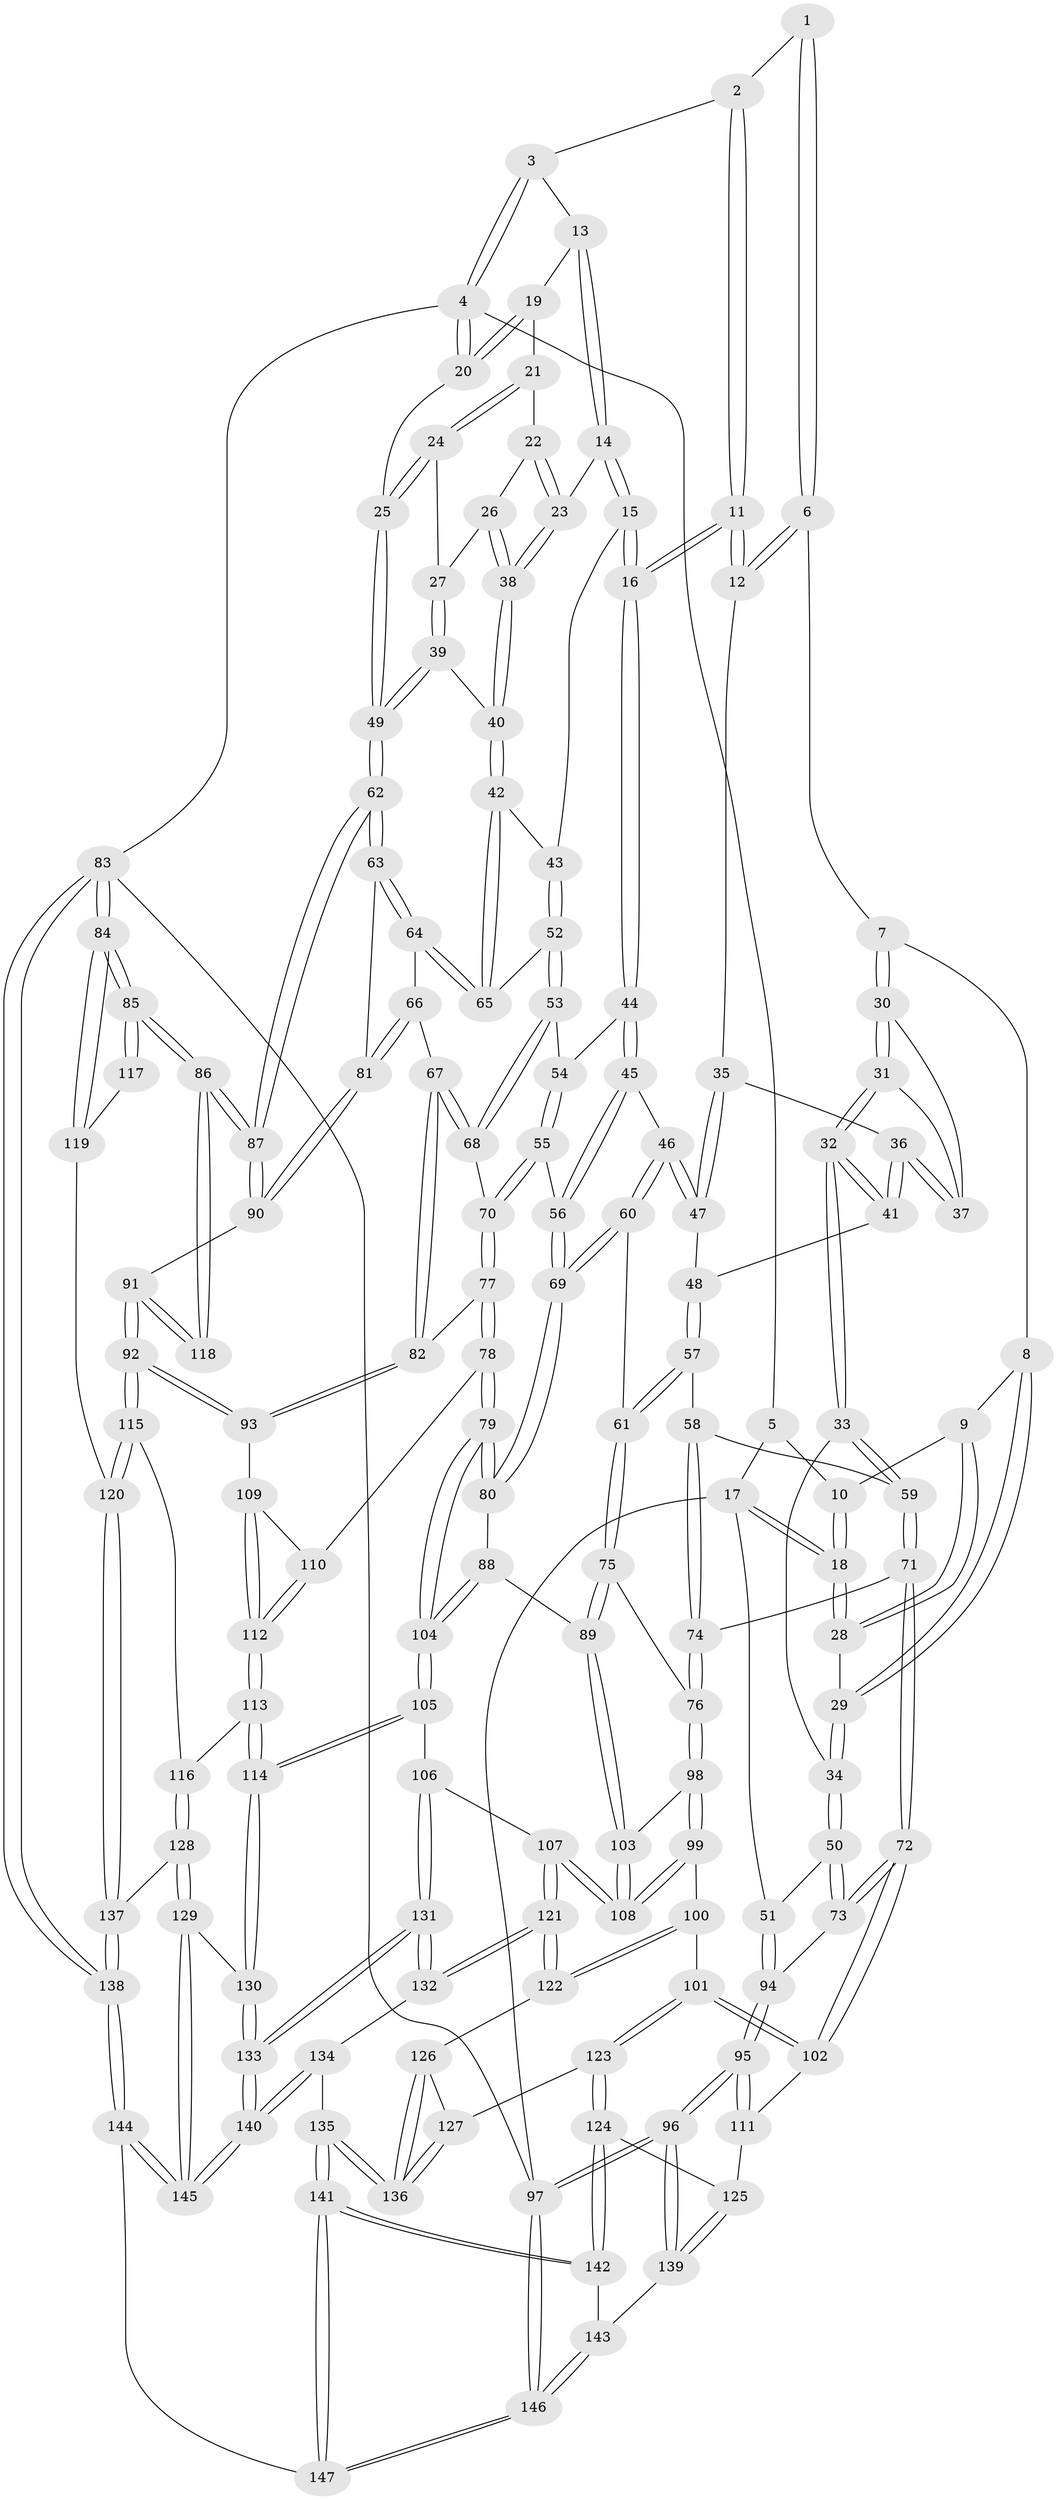 // Generated by graph-tools (version 1.1) at 2025/17/03/09/25 04:17:15]
// undirected, 147 vertices, 364 edges
graph export_dot {
graph [start="1"]
  node [color=gray90,style=filled];
  1 [pos="+0.3205296173866856+0"];
  2 [pos="+0.5754956056675194+0"];
  3 [pos="+0.8098971501980742+0"];
  4 [pos="+1+0"];
  5 [pos="+0.138802204820092+0"];
  6 [pos="+0.3018331136362419+0.0646974298811131"];
  7 [pos="+0.23107812120891505+0.1449585521043913"];
  8 [pos="+0.1891713820709294+0.15361640073966457"];
  9 [pos="+0.1554139967186678+0.14580838121034642"];
  10 [pos="+0.08954607164589282+0.11152731296900356"];
  11 [pos="+0.5960382580761773+0.20857813680525578"];
  12 [pos="+0.45590072310715524+0.22048411167415782"];
  13 [pos="+0.8548000565121998+0.07391072424406595"];
  14 [pos="+0.7336604878414101+0.210891126213265"];
  15 [pos="+0.6767551991447556+0.23307578938344264"];
  16 [pos="+0.6308435074755845+0.24036032102385155"];
  17 [pos="+0+0.22707860047831416"];
  18 [pos="+0+0.22126551809479564"];
  19 [pos="+0.8630575485593549+0.07884463458889987"];
  20 [pos="+1+0"];
  21 [pos="+0.9019208590101868+0.1145190331221067"];
  22 [pos="+0.9054424638919688+0.1861045206515496"];
  23 [pos="+0.8578406692529204+0.2594794165602438"];
  24 [pos="+1+0.19957774028849898"];
  25 [pos="+1+0.20676707185305346"];
  26 [pos="+0.9594365800267367+0.24819181140031654"];
  27 [pos="+0.9768341832068365+0.24447373008974302"];
  28 [pos="+0.05084464264344364+0.2709572358873231"];
  29 [pos="+0.12879595149051176+0.3071889334841169"];
  30 [pos="+0.238476726920388+0.16830011323412"];
  31 [pos="+0.24598254224479785+0.26350228061250486"];
  32 [pos="+0.22847397595736996+0.3637457326660296"];
  33 [pos="+0.2129581234190755+0.3816429477099251"];
  34 [pos="+0.18403735294148404+0.377793962302184"];
  35 [pos="+0.4497172554845439+0.22673178413872844"];
  36 [pos="+0.38914532502668253+0.26737678996752356"];
  37 [pos="+0.3347902992401161+0.24726657972477484"];
  38 [pos="+0.892458295819484+0.2874159544785718"];
  39 [pos="+0.958603417954438+0.36918444028080033"];
  40 [pos="+0.898856272642979+0.3721902279073087"];
  41 [pos="+0.35889355028064746+0.309174771222896"];
  42 [pos="+0.892304441258263+0.38029195241278735"];
  43 [pos="+0.7685118548625302+0.31431199586023656"];
  44 [pos="+0.6303927199657432+0.24840376037054987"];
  45 [pos="+0.5950532305178986+0.3545739897232105"];
  46 [pos="+0.5399529431394006+0.4181436131245312"];
  47 [pos="+0.44222781136897676+0.37017897831807467"];
  48 [pos="+0.39516554404858156+0.39936959783416015"];
  49 [pos="+1+0.3866739740560011"];
  50 [pos="+0.11587629397253206+0.42575151550238954"];
  51 [pos="+0+0.3638592189368136"];
  52 [pos="+0.8206778503765887+0.4335501260296867"];
  53 [pos="+0.8120045330137164+0.43994887601845356"];
  54 [pos="+0.7275600009463012+0.3878555730427245"];
  55 [pos="+0.6994234978241317+0.5084680871695642"];
  56 [pos="+0.6843541586435464+0.50741958892447"];
  57 [pos="+0.38206067146756745+0.4675255314544377"];
  58 [pos="+0.23518161572830398+0.40802307348765793"];
  59 [pos="+0.22657875963224333+0.402143511510463"];
  60 [pos="+0.51096197021126+0.4785259339204686"];
  61 [pos="+0.4016958219940185+0.49564446190342754"];
  62 [pos="+1+0.5484260804663577"];
  63 [pos="+0.996091994988099+0.5278243674731522"];
  64 [pos="+0.9419841486819202+0.5023509775191566"];
  65 [pos="+0.8823098085663551+0.40402164834172793"];
  66 [pos="+0.861591810461935+0.5402134537704303"];
  67 [pos="+0.830686226635256+0.546872716938838"];
  68 [pos="+0.7900416842685549+0.49592306459524044"];
  69 [pos="+0.5792789008654103+0.5801262092151505"];
  70 [pos="+0.7151633383463049+0.5141742171065258"];
  71 [pos="+0.19339288326099055+0.5777815592446421"];
  72 [pos="+0.13728640546880938+0.6299147269622531"];
  73 [pos="+0.07913380890348382+0.5543565881639289"];
  74 [pos="+0.2920214180106483+0.5640565161328014"];
  75 [pos="+0.37744107017199996+0.5592948833615925"];
  76 [pos="+0.35412405932763313+0.582501722538338"];
  77 [pos="+0.7313481065277828+0.6021660365518254"];
  78 [pos="+0.6515605756753424+0.6623921829207293"];
  79 [pos="+0.6484558328118153+0.6619088630229802"];
  80 [pos="+0.5787818196705407+0.5887958863492226"];
  81 [pos="+0.9180771578256349+0.6007121303467734"];
  82 [pos="+0.8202864128603713+0.6380967794871267"];
  83 [pos="+1+1"];
  84 [pos="+1+1"];
  85 [pos="+1+0.9730864308169568"];
  86 [pos="+1+0.6461583234391551"];
  87 [pos="+1+0.6439367697092248"];
  88 [pos="+0.5127303063562473+0.6407104010235678"];
  89 [pos="+0.5090293094404785+0.6420812431737928"];
  90 [pos="+0.8960338530862547+0.6400063733255846"];
  91 [pos="+0.8480872208424227+0.6780486311824621"];
  92 [pos="+0.8433335490913458+0.6787191358881018"];
  93 [pos="+0.835239912178839+0.6708649281317104"];
  94 [pos="+0+0.50670759120073"];
  95 [pos="+0+0.7310697315006569"];
  96 [pos="+0+0.9153907795234214"];
  97 [pos="+0+1"];
  98 [pos="+0.3400594215755102+0.6788154292725603"];
  99 [pos="+0.30212009424302316+0.7219422757851992"];
  100 [pos="+0.29841815500769703+0.7255550402879668"];
  101 [pos="+0.17000462352385468+0.7254712389569348"];
  102 [pos="+0.13840174247895456+0.6937545085159224"];
  103 [pos="+0.4619933499388609+0.7006910041840417"];
  104 [pos="+0.584865142505858+0.7723231771481109"];
  105 [pos="+0.5805574558028994+0.7921016372415373"];
  106 [pos="+0.5439649312382651+0.8037847364059533"];
  107 [pos="+0.48494402908769035+0.7871051263376965"];
  108 [pos="+0.48094463212115507+0.776467239323402"];
  109 [pos="+0.7758558721719169+0.6817812419217965"];
  110 [pos="+0.664124692386574+0.6724065107156902"];
  111 [pos="+0+0.7309731689295494"];
  112 [pos="+0.706564084559897+0.7448472036547634"];
  113 [pos="+0.7203652468698214+0.8004708403431522"];
  114 [pos="+0.6423304868844713+0.8278402476224755"];
  115 [pos="+0.8159944777986884+0.8066725234184112"];
  116 [pos="+0.7392047357081438+0.8055379073555022"];
  117 [pos="+0.9382514434397808+0.747866039903779"];
  118 [pos="+0.9128289223985007+0.7038961016843202"];
  119 [pos="+0.8721087653720291+0.835731382215288"];
  120 [pos="+0.8190168092493206+0.810565260024706"];
  121 [pos="+0.4000761399757929+0.849564007429699"];
  122 [pos="+0.34366013721021127+0.8155386502917961"];
  123 [pos="+0.15980756176154526+0.8522124489413693"];
  124 [pos="+0.15813472008562368+0.8547677653604296"];
  125 [pos="+0.059592181622287105+0.8828844101685133"];
  126 [pos="+0.3082869881690119+0.8521217013336209"];
  127 [pos="+0.23938029788298495+0.8800264228606115"];
  128 [pos="+0.7176895128317166+0.9382874226462534"];
  129 [pos="+0.6970626146854964+0.9464367827473477"];
  130 [pos="+0.6431700233169133+0.8635804468643409"];
  131 [pos="+0.5272595715019723+0.9107184747434879"];
  132 [pos="+0.40331591878774575+0.868054974125627"];
  133 [pos="+0.5470206057693198+0.9753706516622112"];
  134 [pos="+0.4017519428252563+0.8782637932412134"];
  135 [pos="+0.32240779508150036+1"];
  136 [pos="+0.3054053135226311+0.9895289696391605"];
  137 [pos="+0.7810554638411439+0.9364952568730703"];
  138 [pos="+1+1"];
  139 [pos="+0.032515662456178075+0.9065105068106393"];
  140 [pos="+0.5429270875225937+1"];
  141 [pos="+0.32147731929351064+1"];
  142 [pos="+0.16154797959592626+0.9226258286102512"];
  143 [pos="+0.0936786331937994+1"];
  144 [pos="+0.5605011410324581+1"];
  145 [pos="+0.5607073093509454+1"];
  146 [pos="+0.057739338712282214+1"];
  147 [pos="+0.3535767610804973+1"];
  1 -- 2;
  1 -- 6;
  1 -- 6;
  2 -- 3;
  2 -- 11;
  2 -- 11;
  3 -- 4;
  3 -- 4;
  3 -- 13;
  4 -- 5;
  4 -- 20;
  4 -- 20;
  4 -- 83;
  5 -- 10;
  5 -- 17;
  6 -- 7;
  6 -- 12;
  6 -- 12;
  7 -- 8;
  7 -- 30;
  7 -- 30;
  8 -- 9;
  8 -- 29;
  8 -- 29;
  9 -- 10;
  9 -- 28;
  9 -- 28;
  10 -- 18;
  10 -- 18;
  11 -- 12;
  11 -- 12;
  11 -- 16;
  11 -- 16;
  12 -- 35;
  13 -- 14;
  13 -- 14;
  13 -- 19;
  14 -- 15;
  14 -- 15;
  14 -- 23;
  15 -- 16;
  15 -- 16;
  15 -- 43;
  16 -- 44;
  16 -- 44;
  17 -- 18;
  17 -- 18;
  17 -- 51;
  17 -- 97;
  18 -- 28;
  18 -- 28;
  19 -- 20;
  19 -- 20;
  19 -- 21;
  20 -- 25;
  21 -- 22;
  21 -- 24;
  21 -- 24;
  22 -- 23;
  22 -- 23;
  22 -- 26;
  23 -- 38;
  23 -- 38;
  24 -- 25;
  24 -- 25;
  24 -- 27;
  25 -- 49;
  25 -- 49;
  26 -- 27;
  26 -- 38;
  26 -- 38;
  27 -- 39;
  27 -- 39;
  28 -- 29;
  29 -- 34;
  29 -- 34;
  30 -- 31;
  30 -- 31;
  30 -- 37;
  31 -- 32;
  31 -- 32;
  31 -- 37;
  32 -- 33;
  32 -- 33;
  32 -- 41;
  32 -- 41;
  33 -- 34;
  33 -- 59;
  33 -- 59;
  34 -- 50;
  34 -- 50;
  35 -- 36;
  35 -- 47;
  35 -- 47;
  36 -- 37;
  36 -- 37;
  36 -- 41;
  36 -- 41;
  38 -- 40;
  38 -- 40;
  39 -- 40;
  39 -- 49;
  39 -- 49;
  40 -- 42;
  40 -- 42;
  41 -- 48;
  42 -- 43;
  42 -- 65;
  42 -- 65;
  43 -- 52;
  43 -- 52;
  44 -- 45;
  44 -- 45;
  44 -- 54;
  45 -- 46;
  45 -- 56;
  45 -- 56;
  46 -- 47;
  46 -- 47;
  46 -- 60;
  46 -- 60;
  47 -- 48;
  48 -- 57;
  48 -- 57;
  49 -- 62;
  49 -- 62;
  50 -- 51;
  50 -- 73;
  50 -- 73;
  51 -- 94;
  51 -- 94;
  52 -- 53;
  52 -- 53;
  52 -- 65;
  53 -- 54;
  53 -- 68;
  53 -- 68;
  54 -- 55;
  54 -- 55;
  55 -- 56;
  55 -- 70;
  55 -- 70;
  56 -- 69;
  56 -- 69;
  57 -- 58;
  57 -- 61;
  57 -- 61;
  58 -- 59;
  58 -- 74;
  58 -- 74;
  59 -- 71;
  59 -- 71;
  60 -- 61;
  60 -- 69;
  60 -- 69;
  61 -- 75;
  61 -- 75;
  62 -- 63;
  62 -- 63;
  62 -- 87;
  62 -- 87;
  63 -- 64;
  63 -- 64;
  63 -- 81;
  64 -- 65;
  64 -- 65;
  64 -- 66;
  66 -- 67;
  66 -- 81;
  66 -- 81;
  67 -- 68;
  67 -- 68;
  67 -- 82;
  67 -- 82;
  68 -- 70;
  69 -- 80;
  69 -- 80;
  70 -- 77;
  70 -- 77;
  71 -- 72;
  71 -- 72;
  71 -- 74;
  72 -- 73;
  72 -- 73;
  72 -- 102;
  72 -- 102;
  73 -- 94;
  74 -- 76;
  74 -- 76;
  75 -- 76;
  75 -- 89;
  75 -- 89;
  76 -- 98;
  76 -- 98;
  77 -- 78;
  77 -- 78;
  77 -- 82;
  78 -- 79;
  78 -- 79;
  78 -- 110;
  79 -- 80;
  79 -- 80;
  79 -- 104;
  79 -- 104;
  80 -- 88;
  81 -- 90;
  81 -- 90;
  82 -- 93;
  82 -- 93;
  83 -- 84;
  83 -- 84;
  83 -- 138;
  83 -- 138;
  83 -- 97;
  84 -- 85;
  84 -- 85;
  84 -- 119;
  84 -- 119;
  85 -- 86;
  85 -- 86;
  85 -- 117;
  85 -- 117;
  86 -- 87;
  86 -- 87;
  86 -- 118;
  86 -- 118;
  87 -- 90;
  87 -- 90;
  88 -- 89;
  88 -- 104;
  88 -- 104;
  89 -- 103;
  89 -- 103;
  90 -- 91;
  91 -- 92;
  91 -- 92;
  91 -- 118;
  91 -- 118;
  92 -- 93;
  92 -- 93;
  92 -- 115;
  92 -- 115;
  93 -- 109;
  94 -- 95;
  94 -- 95;
  95 -- 96;
  95 -- 96;
  95 -- 111;
  95 -- 111;
  96 -- 97;
  96 -- 97;
  96 -- 139;
  96 -- 139;
  97 -- 146;
  97 -- 146;
  98 -- 99;
  98 -- 99;
  98 -- 103;
  99 -- 100;
  99 -- 108;
  99 -- 108;
  100 -- 101;
  100 -- 122;
  100 -- 122;
  101 -- 102;
  101 -- 102;
  101 -- 123;
  101 -- 123;
  102 -- 111;
  103 -- 108;
  103 -- 108;
  104 -- 105;
  104 -- 105;
  105 -- 106;
  105 -- 114;
  105 -- 114;
  106 -- 107;
  106 -- 131;
  106 -- 131;
  107 -- 108;
  107 -- 108;
  107 -- 121;
  107 -- 121;
  109 -- 110;
  109 -- 112;
  109 -- 112;
  110 -- 112;
  110 -- 112;
  111 -- 125;
  112 -- 113;
  112 -- 113;
  113 -- 114;
  113 -- 114;
  113 -- 116;
  114 -- 130;
  114 -- 130;
  115 -- 116;
  115 -- 120;
  115 -- 120;
  116 -- 128;
  116 -- 128;
  117 -- 119;
  119 -- 120;
  120 -- 137;
  120 -- 137;
  121 -- 122;
  121 -- 122;
  121 -- 132;
  121 -- 132;
  122 -- 126;
  123 -- 124;
  123 -- 124;
  123 -- 127;
  124 -- 125;
  124 -- 142;
  124 -- 142;
  125 -- 139;
  125 -- 139;
  126 -- 127;
  126 -- 136;
  126 -- 136;
  127 -- 136;
  127 -- 136;
  128 -- 129;
  128 -- 129;
  128 -- 137;
  129 -- 130;
  129 -- 145;
  129 -- 145;
  130 -- 133;
  130 -- 133;
  131 -- 132;
  131 -- 132;
  131 -- 133;
  131 -- 133;
  132 -- 134;
  133 -- 140;
  133 -- 140;
  134 -- 135;
  134 -- 140;
  134 -- 140;
  135 -- 136;
  135 -- 136;
  135 -- 141;
  135 -- 141;
  137 -- 138;
  137 -- 138;
  138 -- 144;
  138 -- 144;
  139 -- 143;
  140 -- 145;
  140 -- 145;
  141 -- 142;
  141 -- 142;
  141 -- 147;
  141 -- 147;
  142 -- 143;
  143 -- 146;
  143 -- 146;
  144 -- 145;
  144 -- 145;
  144 -- 147;
  146 -- 147;
  146 -- 147;
}
